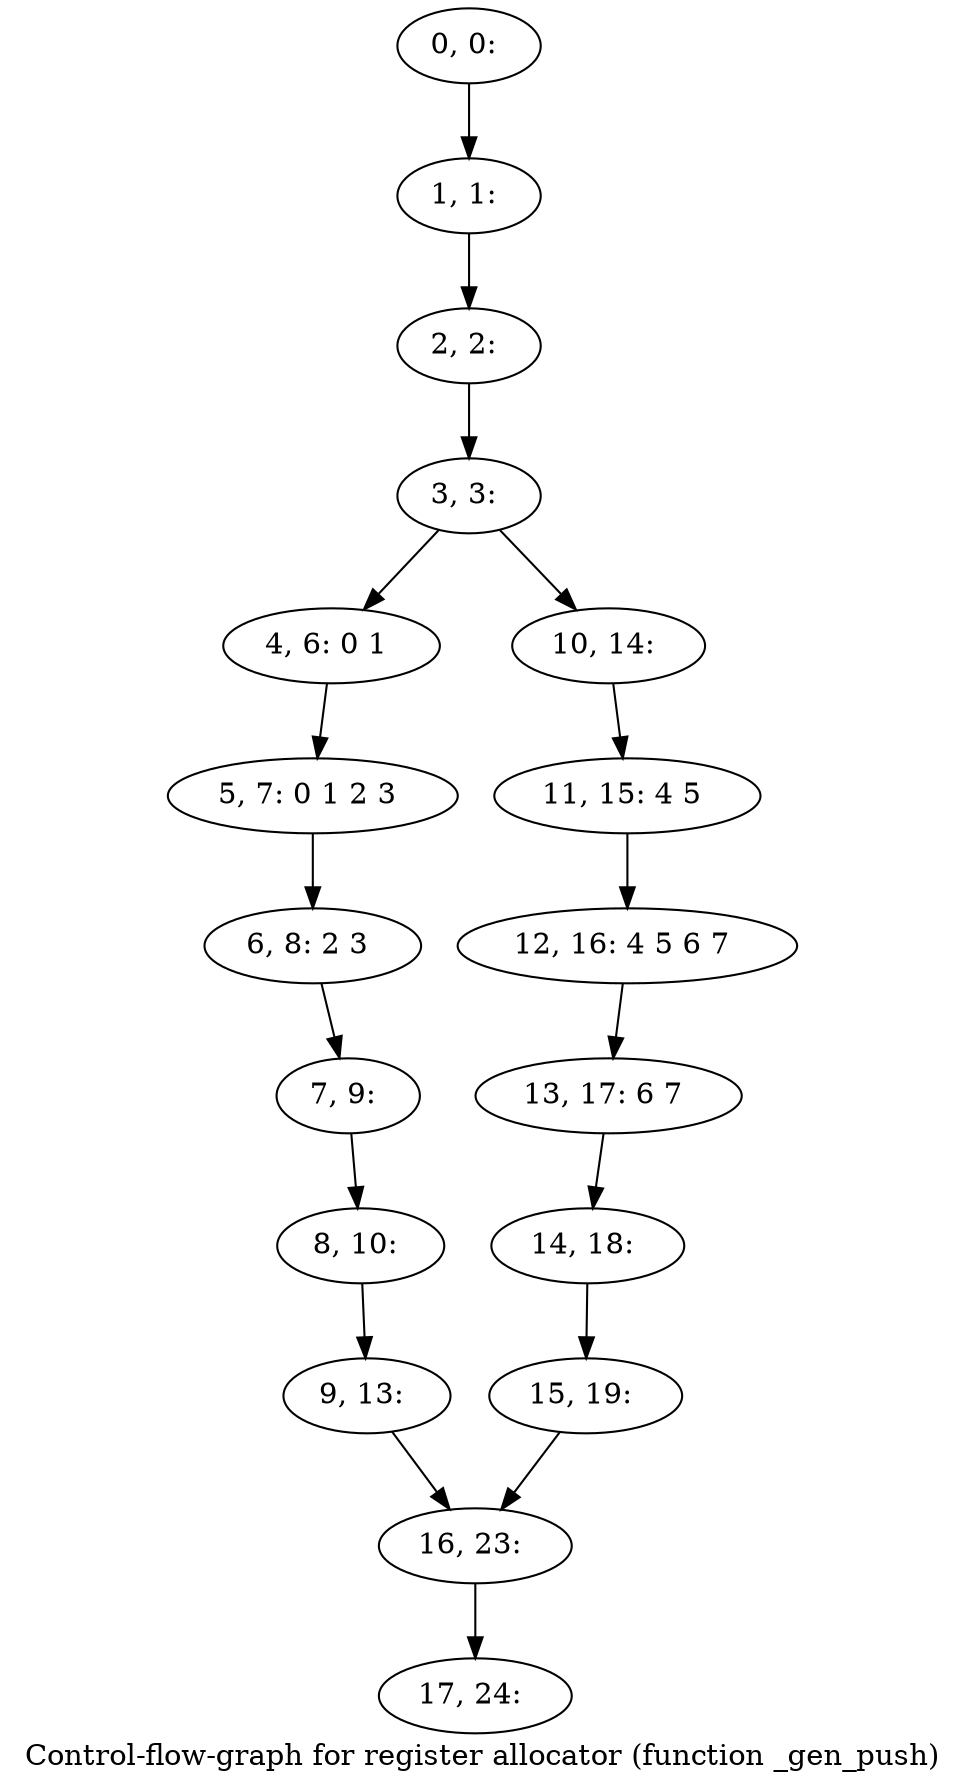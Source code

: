 digraph G {
graph [label="Control-flow-graph for register allocator (function _gen_push)"]
0[label="0, 0: "];
1[label="1, 1: "];
2[label="2, 2: "];
3[label="3, 3: "];
4[label="4, 6: 0 1 "];
5[label="5, 7: 0 1 2 3 "];
6[label="6, 8: 2 3 "];
7[label="7, 9: "];
8[label="8, 10: "];
9[label="9, 13: "];
10[label="10, 14: "];
11[label="11, 15: 4 5 "];
12[label="12, 16: 4 5 6 7 "];
13[label="13, 17: 6 7 "];
14[label="14, 18: "];
15[label="15, 19: "];
16[label="16, 23: "];
17[label="17, 24: "];
0->1 ;
1->2 ;
2->3 ;
3->4 ;
3->10 ;
4->5 ;
5->6 ;
6->7 ;
7->8 ;
8->9 ;
9->16 ;
10->11 ;
11->12 ;
12->13 ;
13->14 ;
14->15 ;
15->16 ;
16->17 ;
}
